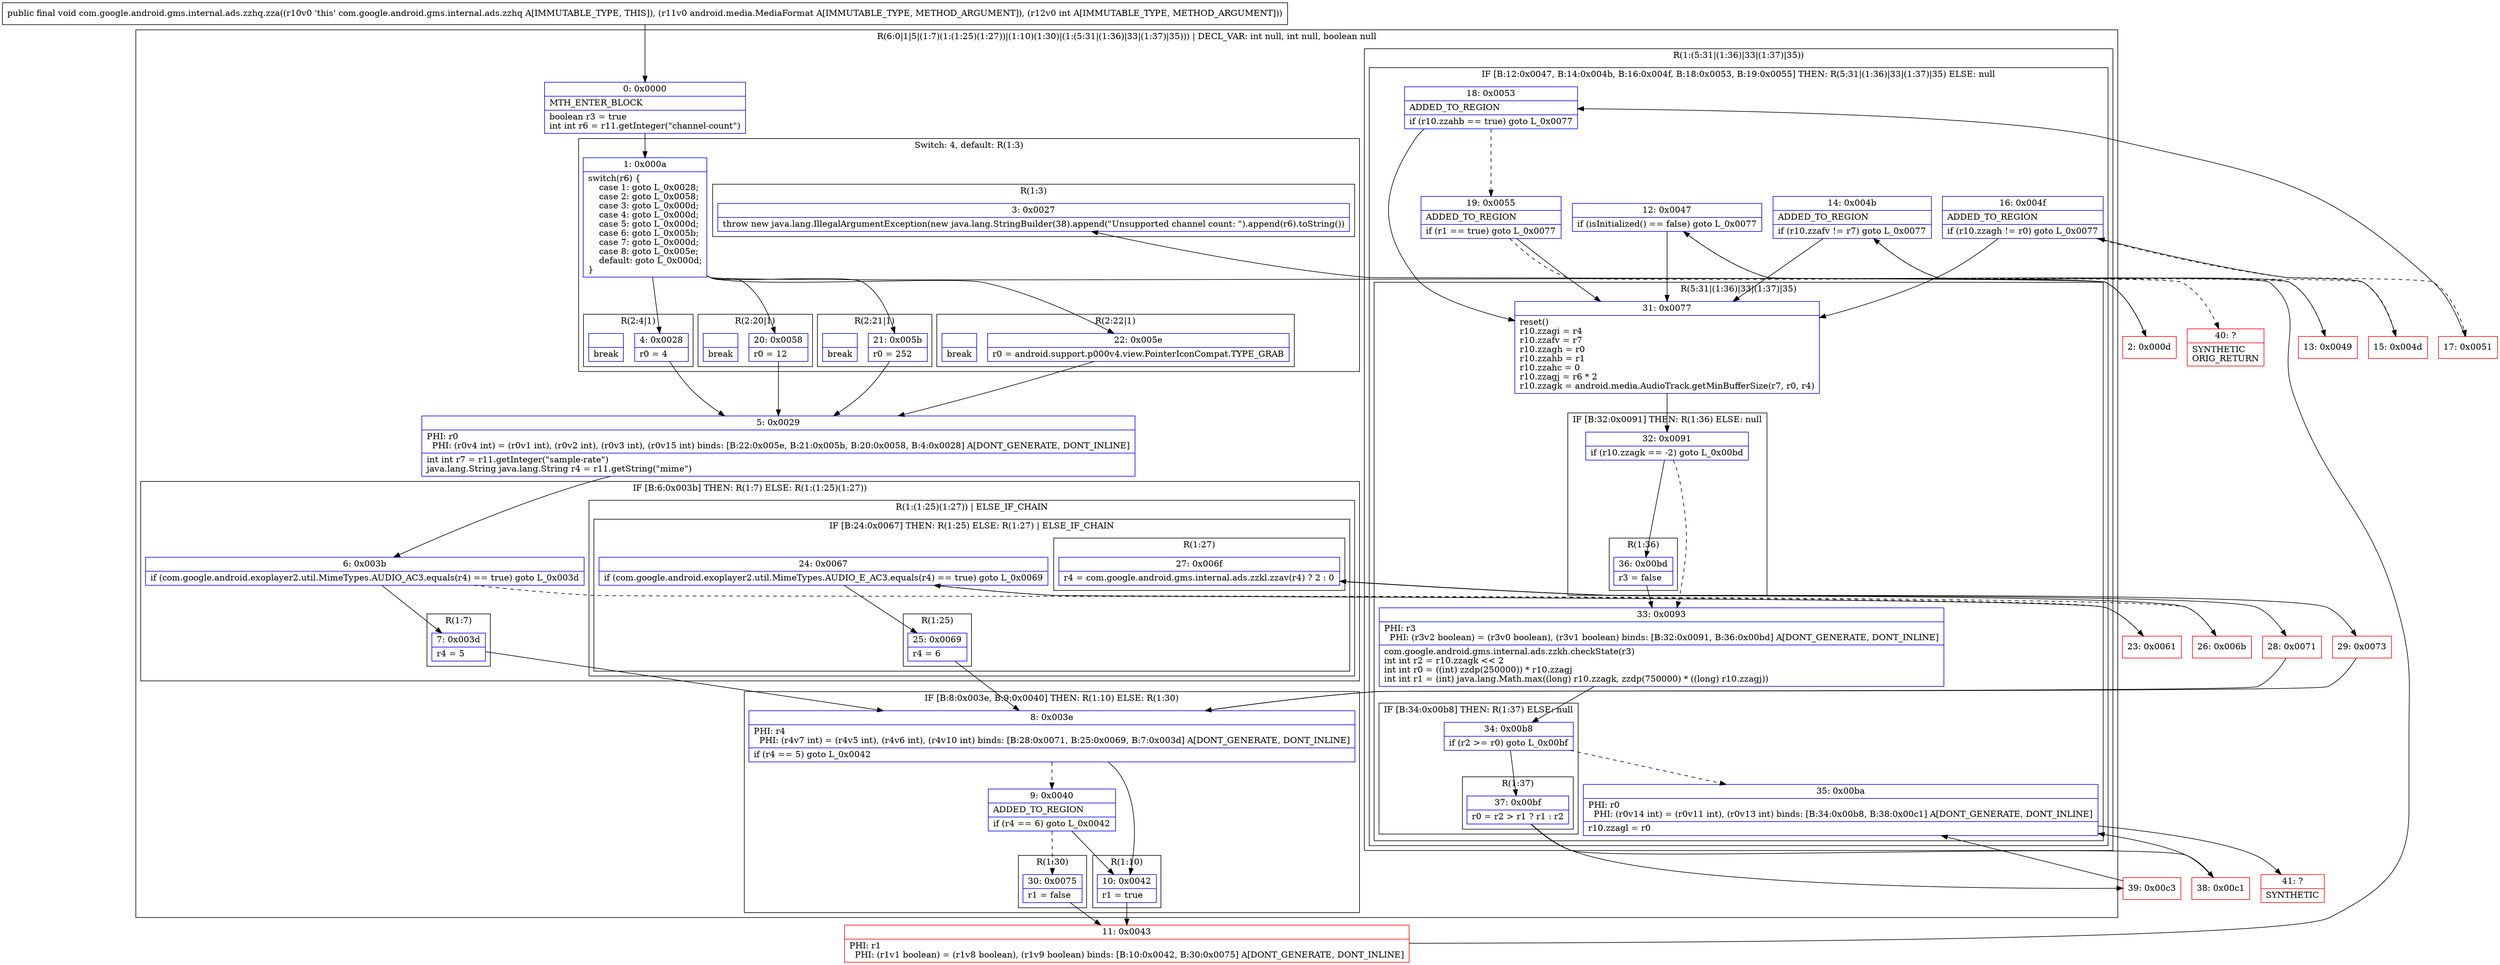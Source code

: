 digraph "CFG forcom.google.android.gms.internal.ads.zzhq.zza(Landroid\/media\/MediaFormat;I)V" {
subgraph cluster_Region_1957481378 {
label = "R(6:0|1|5|(1:7)(1:(1:25)(1:27))|(1:10)(1:30)|(1:(5:31|(1:36)|33|(1:37)|35))) | DECL_VAR: int null, int null, boolean null\l";
node [shape=record,color=blue];
Node_0 [shape=record,label="{0\:\ 0x0000|MTH_ENTER_BLOCK\l|boolean r3 = true\lint int r6 = r11.getInteger(\"channel\-count\")\l}"];
subgraph cluster_SwitchRegion_1670948550 {
label = "Switch: 4, default: R(1:3)";
node [shape=record,color=blue];
Node_1 [shape=record,label="{1\:\ 0x000a|switch(r6) \{\l    case 1: goto L_0x0028;\l    case 2: goto L_0x0058;\l    case 3: goto L_0x000d;\l    case 4: goto L_0x000d;\l    case 5: goto L_0x000d;\l    case 6: goto L_0x005b;\l    case 7: goto L_0x000d;\l    case 8: goto L_0x005e;\l    default: goto L_0x000d;\l\}\l}"];
subgraph cluster_Region_1770894526 {
label = "R(2:4|1)";
node [shape=record,color=blue];
Node_4 [shape=record,label="{4\:\ 0x0028|r0 = 4\l}"];
Node_InsnContainer_887452375 [shape=record,label="{|break\l}"];
}
subgraph cluster_Region_1146954009 {
label = "R(2:20|1)";
node [shape=record,color=blue];
Node_20 [shape=record,label="{20\:\ 0x0058|r0 = 12\l}"];
Node_InsnContainer_1221631669 [shape=record,label="{|break\l}"];
}
subgraph cluster_Region_1649739011 {
label = "R(2:21|1)";
node [shape=record,color=blue];
Node_21 [shape=record,label="{21\:\ 0x005b|r0 = 252\l}"];
Node_InsnContainer_1742108648 [shape=record,label="{|break\l}"];
}
subgraph cluster_Region_1467913051 {
label = "R(2:22|1)";
node [shape=record,color=blue];
Node_22 [shape=record,label="{22\:\ 0x005e|r0 = android.support.p000v4.view.PointerIconCompat.TYPE_GRAB\l}"];
Node_InsnContainer_1715987666 [shape=record,label="{|break\l}"];
}
subgraph cluster_Region_1903919308 {
label = "R(1:3)";
node [shape=record,color=blue];
Node_3 [shape=record,label="{3\:\ 0x0027|throw new java.lang.IllegalArgumentException(new java.lang.StringBuilder(38).append(\"Unsupported channel count: \").append(r6).toString())\l}"];
}
}
Node_5 [shape=record,label="{5\:\ 0x0029|PHI: r0 \l  PHI: (r0v4 int) = (r0v1 int), (r0v2 int), (r0v3 int), (r0v15 int) binds: [B:22:0x005e, B:21:0x005b, B:20:0x0058, B:4:0x0028] A[DONT_GENERATE, DONT_INLINE]\l|int int r7 = r11.getInteger(\"sample\-rate\")\ljava.lang.String java.lang.String r4 = r11.getString(\"mime\")\l}"];
subgraph cluster_IfRegion_16609240 {
label = "IF [B:6:0x003b] THEN: R(1:7) ELSE: R(1:(1:25)(1:27))";
node [shape=record,color=blue];
Node_6 [shape=record,label="{6\:\ 0x003b|if (com.google.android.exoplayer2.util.MimeTypes.AUDIO_AC3.equals(r4) == true) goto L_0x003d\l}"];
subgraph cluster_Region_1478853927 {
label = "R(1:7)";
node [shape=record,color=blue];
Node_7 [shape=record,label="{7\:\ 0x003d|r4 = 5\l}"];
}
subgraph cluster_Region_2032877831 {
label = "R(1:(1:25)(1:27)) | ELSE_IF_CHAIN\l";
node [shape=record,color=blue];
subgraph cluster_IfRegion_755356471 {
label = "IF [B:24:0x0067] THEN: R(1:25) ELSE: R(1:27) | ELSE_IF_CHAIN\l";
node [shape=record,color=blue];
Node_24 [shape=record,label="{24\:\ 0x0067|if (com.google.android.exoplayer2.util.MimeTypes.AUDIO_E_AC3.equals(r4) == true) goto L_0x0069\l}"];
subgraph cluster_Region_860729145 {
label = "R(1:25)";
node [shape=record,color=blue];
Node_25 [shape=record,label="{25\:\ 0x0069|r4 = 6\l}"];
}
subgraph cluster_Region_698985069 {
label = "R(1:27)";
node [shape=record,color=blue];
Node_27 [shape=record,label="{27\:\ 0x006f|r4 = com.google.android.gms.internal.ads.zzkl.zzav(r4) ? 2 : 0\l}"];
}
}
}
}
subgraph cluster_IfRegion_893537697 {
label = "IF [B:8:0x003e, B:9:0x0040] THEN: R(1:10) ELSE: R(1:30)";
node [shape=record,color=blue];
Node_8 [shape=record,label="{8\:\ 0x003e|PHI: r4 \l  PHI: (r4v7 int) = (r4v5 int), (r4v6 int), (r4v10 int) binds: [B:28:0x0071, B:25:0x0069, B:7:0x003d] A[DONT_GENERATE, DONT_INLINE]\l|if (r4 == 5) goto L_0x0042\l}"];
Node_9 [shape=record,label="{9\:\ 0x0040|ADDED_TO_REGION\l|if (r4 == 6) goto L_0x0042\l}"];
subgraph cluster_Region_1530554751 {
label = "R(1:10)";
node [shape=record,color=blue];
Node_10 [shape=record,label="{10\:\ 0x0042|r1 = true\l}"];
}
subgraph cluster_Region_1067735735 {
label = "R(1:30)";
node [shape=record,color=blue];
Node_30 [shape=record,label="{30\:\ 0x0075|r1 = false\l}"];
}
}
subgraph cluster_Region_1635714518 {
label = "R(1:(5:31|(1:36)|33|(1:37)|35))";
node [shape=record,color=blue];
subgraph cluster_IfRegion_1254753951 {
label = "IF [B:12:0x0047, B:14:0x004b, B:16:0x004f, B:18:0x0053, B:19:0x0055] THEN: R(5:31|(1:36)|33|(1:37)|35) ELSE: null";
node [shape=record,color=blue];
Node_12 [shape=record,label="{12\:\ 0x0047|if (isInitialized() == false) goto L_0x0077\l}"];
Node_14 [shape=record,label="{14\:\ 0x004b|ADDED_TO_REGION\l|if (r10.zzafv != r7) goto L_0x0077\l}"];
Node_16 [shape=record,label="{16\:\ 0x004f|ADDED_TO_REGION\l|if (r10.zzagh != r0) goto L_0x0077\l}"];
Node_18 [shape=record,label="{18\:\ 0x0053|ADDED_TO_REGION\l|if (r10.zzahb == true) goto L_0x0077\l}"];
Node_19 [shape=record,label="{19\:\ 0x0055|ADDED_TO_REGION\l|if (r1 == true) goto L_0x0077\l}"];
subgraph cluster_Region_1758177973 {
label = "R(5:31|(1:36)|33|(1:37)|35)";
node [shape=record,color=blue];
Node_31 [shape=record,label="{31\:\ 0x0077|reset()\lr10.zzagi = r4\lr10.zzafv = r7\lr10.zzagh = r0\lr10.zzahb = r1\lr10.zzahc = 0\lr10.zzagj = r6 * 2\lr10.zzagk = android.media.AudioTrack.getMinBufferSize(r7, r0, r4)\l}"];
subgraph cluster_IfRegion_952568927 {
label = "IF [B:32:0x0091] THEN: R(1:36) ELSE: null";
node [shape=record,color=blue];
Node_32 [shape=record,label="{32\:\ 0x0091|if (r10.zzagk == \-2) goto L_0x00bd\l}"];
subgraph cluster_Region_509021830 {
label = "R(1:36)";
node [shape=record,color=blue];
Node_36 [shape=record,label="{36\:\ 0x00bd|r3 = false\l}"];
}
}
Node_33 [shape=record,label="{33\:\ 0x0093|PHI: r3 \l  PHI: (r3v2 boolean) = (r3v0 boolean), (r3v1 boolean) binds: [B:32:0x0091, B:36:0x00bd] A[DONT_GENERATE, DONT_INLINE]\l|com.google.android.gms.internal.ads.zzkh.checkState(r3)\lint int r2 = r10.zzagk \<\< 2\lint int r0 = ((int) zzdp(250000)) * r10.zzagj\lint int r1 = (int) java.lang.Math.max((long) r10.zzagk, zzdp(750000) * ((long) r10.zzagj))\l}"];
subgraph cluster_IfRegion_1640893981 {
label = "IF [B:34:0x00b8] THEN: R(1:37) ELSE: null";
node [shape=record,color=blue];
Node_34 [shape=record,label="{34\:\ 0x00b8|if (r2 \>= r0) goto L_0x00bf\l}"];
subgraph cluster_Region_355906494 {
label = "R(1:37)";
node [shape=record,color=blue];
Node_37 [shape=record,label="{37\:\ 0x00bf|r0 = r2 \> r1 ? r1 : r2\l}"];
}
}
Node_35 [shape=record,label="{35\:\ 0x00ba|PHI: r0 \l  PHI: (r0v14 int) = (r0v11 int), (r0v13 int) binds: [B:34:0x00b8, B:38:0x00c1] A[DONT_GENERATE, DONT_INLINE]\l|r10.zzagl = r0\l}"];
}
}
}
}
Node_2 [shape=record,color=red,label="{2\:\ 0x000d}"];
Node_11 [shape=record,color=red,label="{11\:\ 0x0043|PHI: r1 \l  PHI: (r1v1 boolean) = (r1v8 boolean), (r1v9 boolean) binds: [B:10:0x0042, B:30:0x0075] A[DONT_GENERATE, DONT_INLINE]\l}"];
Node_13 [shape=record,color=red,label="{13\:\ 0x0049}"];
Node_15 [shape=record,color=red,label="{15\:\ 0x004d}"];
Node_17 [shape=record,color=red,label="{17\:\ 0x0051}"];
Node_23 [shape=record,color=red,label="{23\:\ 0x0061}"];
Node_26 [shape=record,color=red,label="{26\:\ 0x006b}"];
Node_28 [shape=record,color=red,label="{28\:\ 0x0071}"];
Node_29 [shape=record,color=red,label="{29\:\ 0x0073}"];
Node_38 [shape=record,color=red,label="{38\:\ 0x00c1}"];
Node_39 [shape=record,color=red,label="{39\:\ 0x00c3}"];
Node_40 [shape=record,color=red,label="{40\:\ ?|SYNTHETIC\lORIG_RETURN\l}"];
Node_41 [shape=record,color=red,label="{41\:\ ?|SYNTHETIC\l}"];
MethodNode[shape=record,label="{public final void com.google.android.gms.internal.ads.zzhq.zza((r10v0 'this' com.google.android.gms.internal.ads.zzhq A[IMMUTABLE_TYPE, THIS]), (r11v0 android.media.MediaFormat A[IMMUTABLE_TYPE, METHOD_ARGUMENT]), (r12v0 int A[IMMUTABLE_TYPE, METHOD_ARGUMENT])) }"];
MethodNode -> Node_0;
Node_0 -> Node_1;
Node_1 -> Node_2;
Node_1 -> Node_4;
Node_1 -> Node_20;
Node_1 -> Node_21;
Node_1 -> Node_22;
Node_4 -> Node_5;
Node_20 -> Node_5;
Node_21 -> Node_5;
Node_22 -> Node_5;
Node_5 -> Node_6;
Node_6 -> Node_7;
Node_6 -> Node_23[style=dashed];
Node_7 -> Node_8;
Node_24 -> Node_25;
Node_24 -> Node_26[style=dashed];
Node_25 -> Node_8;
Node_27 -> Node_28;
Node_27 -> Node_29;
Node_8 -> Node_9[style=dashed];
Node_8 -> Node_10;
Node_9 -> Node_10;
Node_9 -> Node_30[style=dashed];
Node_10 -> Node_11;
Node_30 -> Node_11;
Node_12 -> Node_13[style=dashed];
Node_12 -> Node_31;
Node_14 -> Node_15[style=dashed];
Node_14 -> Node_31;
Node_16 -> Node_17[style=dashed];
Node_16 -> Node_31;
Node_18 -> Node_19[style=dashed];
Node_18 -> Node_31;
Node_19 -> Node_31;
Node_19 -> Node_40[style=dashed];
Node_31 -> Node_32;
Node_32 -> Node_33[style=dashed];
Node_32 -> Node_36;
Node_36 -> Node_33;
Node_33 -> Node_34;
Node_34 -> Node_35[style=dashed];
Node_34 -> Node_37;
Node_37 -> Node_38;
Node_37 -> Node_39;
Node_35 -> Node_41;
Node_2 -> Node_3;
Node_11 -> Node_12;
Node_13 -> Node_14;
Node_15 -> Node_16;
Node_17 -> Node_18;
Node_23 -> Node_24;
Node_26 -> Node_27;
Node_28 -> Node_8;
Node_29 -> Node_8;
Node_38 -> Node_35;
Node_39 -> Node_35;
}

